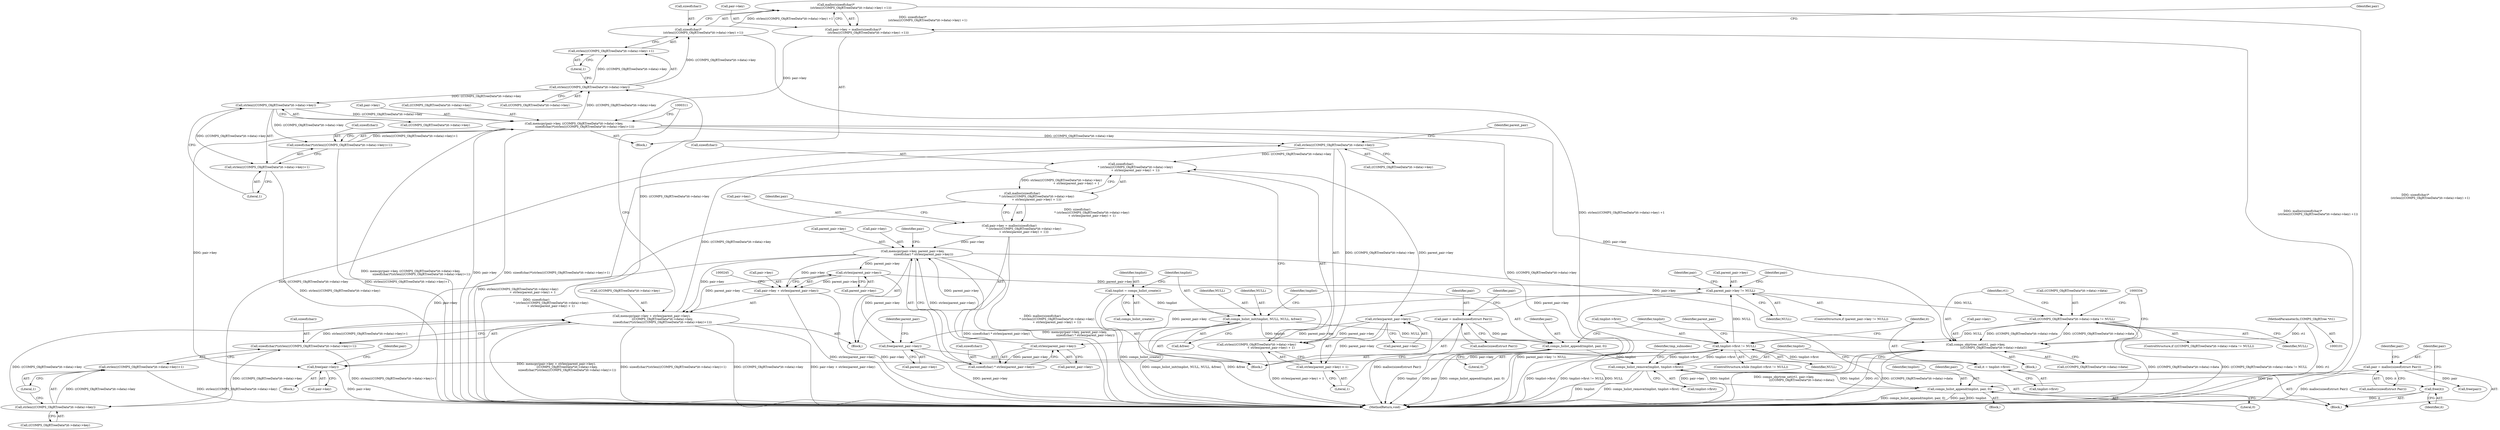 digraph "0_libcomps_e3a5d056633677959ad924a51758876d415e7046_1@API" {
"1000269" [label="(Call,malloc(sizeof(char)*\n                                (strlen(((COMPS_ObjRTreeData*)it->data)->key) +1)))"];
"1000270" [label="(Call,sizeof(char)*\n                                (strlen(((COMPS_ObjRTreeData*)it->data)->key) +1))"];
"1000274" [label="(Call,strlen(((COMPS_ObjRTreeData*)it->data)->key))"];
"1000283" [label="(Call,memcpy(pair->key, ((COMPS_ObjRTreeData*)it->data)->key,\n                       sizeof(char)*(strlen(((COMPS_ObjRTreeData*)it->data)->key)+1)))"];
"1000265" [label="(Call,pair->key = malloc(sizeof(char)*\n                                (strlen(((COMPS_ObjRTreeData*)it->data)->key) +1)))"];
"1000269" [label="(Call,malloc(sizeof(char)*\n                                (strlen(((COMPS_ObjRTreeData*)it->data)->key) +1)))"];
"1000298" [label="(Call,strlen(((COMPS_ObjRTreeData*)it->data)->key))"];
"1000294" [label="(Call,sizeof(char)*(strlen(((COMPS_ObjRTreeData*)it->data)->key)+1))"];
"1000234" [label="(Call,memcpy(pair->key + strlen(parent_pair->key),\n                       ((COMPS_ObjRTreeData*)it->data)->key,\n                       sizeof(char)*(strlen(((COMPS_ObjRTreeData*)it->data)->key)+1)))"];
"1000220" [label="(Call,memcpy(pair->key, parent_pair->key,\n                       sizeof(char) * strlen(parent_pair->key)))"];
"1000197" [label="(Call,pair->key = malloc(sizeof(char)\n                               * (strlen(((COMPS_ObjRTreeData*)it->data)->key)\n                               + strlen(parent_pair->key) + 1)))"];
"1000201" [label="(Call,malloc(sizeof(char)\n                               * (strlen(((COMPS_ObjRTreeData*)it->data)->key)\n                               + strlen(parent_pair->key) + 1)))"];
"1000202" [label="(Call,sizeof(char)\n                               * (strlen(((COMPS_ObjRTreeData*)it->data)->key)\n                               + strlen(parent_pair->key) + 1))"];
"1000206" [label="(Call,strlen(((COMPS_ObjRTreeData*)it->data)->key))"];
"1000215" [label="(Call,strlen(parent_pair->key))"];
"1000191" [label="(Call,parent_pair->key != NULL)"];
"1000239" [label="(Call,strlen(parent_pair->key))"];
"1000140" [label="(Call,tmplist->first != NULL)"];
"1000151" [label="(Call,comps_hslist_remove(tmplist, tmplist->first))"];
"1000341" [label="(Call,comps_hslist_append(tmplist, pair, 0))"];
"1000174" [label="(Call,pair = malloc(sizeof(struct Pair)))"];
"1000135" [label="(Call,comps_hslist_append(tmplist, pair, 0))"];
"1000129" [label="(Call,comps_hslist_init(tmplist, NULL, NULL, &free))"];
"1000126" [label="(Call,tmplist = comps_hslist_create())"];
"1000109" [label="(Call,pair = malloc(sizeof(struct Pair)))"];
"1000308" [label="(Call,((COMPS_ObjRTreeData*)it->data)->data != NULL)"];
"1000318" [label="(Call,comps_objrtree_set(rt1, pair->key,\n                                      (((COMPS_ObjRTreeData*)it->data)->data)))"];
"1000102" [label="(MethodParameterIn,COMPS_ObjRTree *rt1)"];
"1000230" [label="(Call,strlen(parent_pair->key))"];
"1000227" [label="(Call,sizeof(char) * strlen(parent_pair->key))"];
"1000254" [label="(Call,strlen(((COMPS_ObjRTreeData*)it->data)->key))"];
"1000250" [label="(Call,sizeof(char)*(strlen(((COMPS_ObjRTreeData*)it->data)->key)+1))"];
"1000273" [label="(Call,strlen(((COMPS_ObjRTreeData*)it->data)->key) +1)"];
"1000297" [label="(Call,strlen(((COMPS_ObjRTreeData*)it->data)->key)+1)"];
"1000235" [label="(Call,pair->key + strlen(parent_pair->key))"];
"1000205" [label="(Call,strlen(((COMPS_ObjRTreeData*)it->data)->key)\n                               + strlen(parent_pair->key) + 1)"];
"1000214" [label="(Call,strlen(parent_pair->key) + 1)"];
"1000146" [label="(Call,it = tmplist->first)"];
"1000172" [label="(Call,free(it))"];
"1000347" [label="(Call,free(pair->key))"];
"1000353" [label="(Call,free(parent_pair->key))"];
"1000253" [label="(Call,strlen(((COMPS_ObjRTreeData*)it->data)->key)+1)"];
"1000109" [label="(Call,pair = malloc(sizeof(struct Pair)))"];
"1000131" [label="(Identifier,NULL)"];
"1000174" [label="(Call,pair = malloc(sizeof(struct Pair)))"];
"1000216" [label="(Call,parent_pair->key)"];
"1000235" [label="(Call,pair->key + strlen(parent_pair->key))"];
"1000234" [label="(Call,memcpy(pair->key + strlen(parent_pair->key),\n                       ((COMPS_ObjRTreeData*)it->data)->key,\n                       sizeof(char)*(strlen(((COMPS_ObjRTreeData*)it->data)->key)+1)))"];
"1000146" [label="(Call,it = tmplist->first)"];
"1000138" [label="(Literal,0)"];
"1000358" [label="(Identifier,parent_pair)"];
"1000133" [label="(Call,&free)"];
"1000173" [label="(Identifier,it)"];
"1000243" [label="(Call,((COMPS_ObjRTreeData*)it->data)->key)"];
"1000237" [label="(Identifier,pair)"];
"1000196" [label="(Block,)"];
"1000199" [label="(Identifier,pair)"];
"1000317" [label="(Block,)"];
"1000197" [label="(Call,pair->key = malloc(sizeof(char)\n                               * (strlen(((COMPS_ObjRTreeData*)it->data)->key)\n                               + strlen(parent_pair->key) + 1)))"];
"1000104" [label="(Block,)"];
"1000227" [label="(Call,sizeof(char) * strlen(parent_pair->key))"];
"1000130" [label="(Identifier,tmplist)"];
"1000220" [label="(Call,memcpy(pair->key, parent_pair->key,\n                       sizeof(char) * strlen(parent_pair->key)))"];
"1000236" [label="(Call,pair->key)"];
"1000346" [label="(Block,)"];
"1000140" [label="(Call,tmplist->first != NULL)"];
"1000102" [label="(MethodParameterIn,COMPS_ObjRTree *rt1)"];
"1000262" [label="(Literal,1)"];
"1000250" [label="(Call,sizeof(char)*(strlen(((COMPS_ObjRTreeData*)it->data)->key)+1))"];
"1000151" [label="(Call,comps_hslist_remove(tmplist, tmplist->first))"];
"1000273" [label="(Call,strlen(((COMPS_ObjRTreeData*)it->data)->key) +1)"];
"1000270" [label="(Call,sizeof(char)*\n                                (strlen(((COMPS_ObjRTreeData*)it->data)->key) +1))"];
"1000344" [label="(Literal,0)"];
"1000255" [label="(Call,((COMPS_ObjRTreeData*)it->data)->key)"];
"1000323" [label="(Call,((COMPS_ObjRTreeData*)it->data)->data)"];
"1000264" [label="(Block,)"];
"1000239" [label="(Call,strlen(parent_pair->key))"];
"1000353" [label="(Call,free(parent_pair->key))"];
"1000206" [label="(Call,strlen(((COMPS_ObjRTreeData*)it->data)->key))"];
"1000190" [label="(ControlStructure,if (parent_pair->key != NULL))"];
"1000298" [label="(Call,strlen(((COMPS_ObjRTreeData*)it->data)->key))"];
"1000191" [label="(Call,parent_pair->key != NULL)"];
"1000274" [label="(Call,strlen(((COMPS_ObjRTreeData*)it->data)->key))"];
"1000297" [label="(Call,strlen(((COMPS_ObjRTreeData*)it->data)->key)+1)"];
"1000198" [label="(Call,pair->key)"];
"1000203" [label="(Call,sizeof(char))"];
"1000136" [label="(Identifier,tmplist)"];
"1000116" [label="(Identifier,pair)"];
"1000285" [label="(Identifier,pair)"];
"1000181" [label="(Identifier,pair)"];
"1000110" [label="(Identifier,pair)"];
"1000343" [label="(Identifier,pair)"];
"1000282" [label="(Literal,1)"];
"1000347" [label="(Call,free(pair->key))"];
"1000284" [label="(Call,pair->key)"];
"1000142" [label="(Identifier,tmplist)"];
"1000253" [label="(Call,strlen(((COMPS_ObjRTreeData*)it->data)->key)+1)"];
"1000153" [label="(Call,tmplist->first)"];
"1000355" [label="(Identifier,parent_pair)"];
"1000127" [label="(Identifier,tmplist)"];
"1000299" [label="(Call,((COMPS_ObjRTreeData*)it->data)->key)"];
"1000308" [label="(Call,((COMPS_ObjRTreeData*)it->data)->data != NULL)"];
"1000230" [label="(Call,strlen(parent_pair->key))"];
"1000215" [label="(Call,strlen(parent_pair->key))"];
"1000147" [label="(Identifier,it)"];
"1000152" [label="(Identifier,tmplist)"];
"1000141" [label="(Call,tmplist->first)"];
"1000148" [label="(Call,tmplist->first)"];
"1000251" [label="(Call,sizeof(char))"];
"1000318" [label="(Call,comps_objrtree_set(rt1, pair->key,\n                                      (((COMPS_ObjRTreeData*)it->data)->data)))"];
"1000340" [label="(Block,)"];
"1000307" [label="(ControlStructure,if (((COMPS_ObjRTreeData*)it->data)->data != NULL))"];
"1000224" [label="(Call,parent_pair->key)"];
"1000132" [label="(Identifier,NULL)"];
"1000128" [label="(Call,comps_hslist_create())"];
"1000205" [label="(Call,strlen(((COMPS_ObjRTreeData*)it->data)->key)\n                               + strlen(parent_pair->key) + 1)"];
"1000214" [label="(Call,strlen(parent_pair->key) + 1)"];
"1000287" [label="(Call,((COMPS_ObjRTreeData*)it->data)->key)"];
"1000195" [label="(Identifier,NULL)"];
"1000351" [label="(Call,free(pair))"];
"1000111" [label="(Call,malloc(sizeof(struct Pair)))"];
"1000320" [label="(Call,pair->key)"];
"1000254" [label="(Call,strlen(((COMPS_ObjRTreeData*)it->data)->key))"];
"1000219" [label="(Literal,1)"];
"1000271" [label="(Call,sizeof(char))"];
"1000240" [label="(Call,parent_pair->key)"];
"1000316" [label="(Identifier,NULL)"];
"1000283" [label="(Call,memcpy(pair->key, ((COMPS_ObjRTreeData*)it->data)->key,\n                       sizeof(char)*(strlen(((COMPS_ObjRTreeData*)it->data)->key)+1)))"];
"1000172" [label="(Call,free(it))"];
"1000221" [label="(Call,pair->key)"];
"1000202" [label="(Call,sizeof(char)\n                               * (strlen(((COMPS_ObjRTreeData*)it->data)->key)\n                               + strlen(parent_pair->key) + 1))"];
"1000217" [label="(Identifier,parent_pair)"];
"1000207" [label="(Call,((COMPS_ObjRTreeData*)it->data)->key)"];
"1000269" [label="(Call,malloc(sizeof(char)*\n                                (strlen(((COMPS_ObjRTreeData*)it->data)->key) +1)))"];
"1000275" [label="(Call,((COMPS_ObjRTreeData*)it->data)->key)"];
"1000294" [label="(Call,sizeof(char)*(strlen(((COMPS_ObjRTreeData*)it->data)->key)+1))"];
"1000354" [label="(Call,parent_pair->key)"];
"1000309" [label="(Call,((COMPS_ObjRTreeData*)it->data)->data)"];
"1000231" [label="(Call,parent_pair->key)"];
"1000175" [label="(Identifier,pair)"];
"1000228" [label="(Call,sizeof(char))"];
"1000139" [label="(ControlStructure,while (tmplist->first != NULL))"];
"1000144" [label="(Identifier,NULL)"];
"1000192" [label="(Call,parent_pair->key)"];
"1000201" [label="(Call,malloc(sizeof(char)\n                               * (strlen(((COMPS_ObjRTreeData*)it->data)->key)\n                               + strlen(parent_pair->key) + 1)))"];
"1000129" [label="(Call,comps_hslist_init(tmplist, NULL, NULL, &free))"];
"1000176" [label="(Call,malloc(sizeof(struct Pair)))"];
"1000137" [label="(Identifier,pair)"];
"1000319" [label="(Identifier,rt1)"];
"1000267" [label="(Identifier,pair)"];
"1000222" [label="(Identifier,pair)"];
"1000341" [label="(Call,comps_hslist_append(tmplist, pair, 0))"];
"1000352" [label="(Identifier,pair)"];
"1000157" [label="(Identifier,tmp_subnodes)"];
"1000295" [label="(Call,sizeof(char))"];
"1000348" [label="(Call,pair->key)"];
"1000359" [label="(MethodReturn,void)"];
"1000342" [label="(Identifier,tmplist)"];
"1000135" [label="(Call,comps_hslist_append(tmplist, pair, 0))"];
"1000306" [label="(Literal,1)"];
"1000265" [label="(Call,pair->key = malloc(sizeof(char)*\n                                (strlen(((COMPS_ObjRTreeData*)it->data)->key) +1)))"];
"1000126" [label="(Call,tmplist = comps_hslist_create())"];
"1000145" [label="(Block,)"];
"1000266" [label="(Call,pair->key)"];
"1000269" -> "1000265"  [label="AST: "];
"1000269" -> "1000270"  [label="CFG: "];
"1000270" -> "1000269"  [label="AST: "];
"1000265" -> "1000269"  [label="CFG: "];
"1000269" -> "1000359"  [label="DDG: sizeof(char)*\n                                (strlen(((COMPS_ObjRTreeData*)it->data)->key) +1)"];
"1000269" -> "1000265"  [label="DDG: sizeof(char)*\n                                (strlen(((COMPS_ObjRTreeData*)it->data)->key) +1)"];
"1000270" -> "1000269"  [label="DDG: strlen(((COMPS_ObjRTreeData*)it->data)->key) +1"];
"1000270" -> "1000273"  [label="CFG: "];
"1000271" -> "1000270"  [label="AST: "];
"1000273" -> "1000270"  [label="AST: "];
"1000270" -> "1000359"  [label="DDG: strlen(((COMPS_ObjRTreeData*)it->data)->key) +1"];
"1000274" -> "1000270"  [label="DDG: ((COMPS_ObjRTreeData*)it->data)->key"];
"1000274" -> "1000273"  [label="AST: "];
"1000274" -> "1000275"  [label="CFG: "];
"1000275" -> "1000274"  [label="AST: "];
"1000282" -> "1000274"  [label="CFG: "];
"1000274" -> "1000273"  [label="DDG: ((COMPS_ObjRTreeData*)it->data)->key"];
"1000283" -> "1000274"  [label="DDG: ((COMPS_ObjRTreeData*)it->data)->key"];
"1000234" -> "1000274"  [label="DDG: ((COMPS_ObjRTreeData*)it->data)->key"];
"1000274" -> "1000298"  [label="DDG: ((COMPS_ObjRTreeData*)it->data)->key"];
"1000283" -> "1000264"  [label="AST: "];
"1000283" -> "1000294"  [label="CFG: "];
"1000284" -> "1000283"  [label="AST: "];
"1000287" -> "1000283"  [label="AST: "];
"1000294" -> "1000283"  [label="AST: "];
"1000311" -> "1000283"  [label="CFG: "];
"1000283" -> "1000359"  [label="DDG: pair->key"];
"1000283" -> "1000359"  [label="DDG: sizeof(char)*(strlen(((COMPS_ObjRTreeData*)it->data)->key)+1)"];
"1000283" -> "1000359"  [label="DDG: ((COMPS_ObjRTreeData*)it->data)->key"];
"1000283" -> "1000359"  [label="DDG: memcpy(pair->key, ((COMPS_ObjRTreeData*)it->data)->key,\n                       sizeof(char)*(strlen(((COMPS_ObjRTreeData*)it->data)->key)+1))"];
"1000283" -> "1000206"  [label="DDG: ((COMPS_ObjRTreeData*)it->data)->key"];
"1000265" -> "1000283"  [label="DDG: pair->key"];
"1000298" -> "1000283"  [label="DDG: ((COMPS_ObjRTreeData*)it->data)->key"];
"1000294" -> "1000283"  [label="DDG: strlen(((COMPS_ObjRTreeData*)it->data)->key)+1"];
"1000283" -> "1000318"  [label="DDG: pair->key"];
"1000283" -> "1000347"  [label="DDG: pair->key"];
"1000265" -> "1000264"  [label="AST: "];
"1000266" -> "1000265"  [label="AST: "];
"1000285" -> "1000265"  [label="CFG: "];
"1000265" -> "1000359"  [label="DDG: malloc(sizeof(char)*\n                                (strlen(((COMPS_ObjRTreeData*)it->data)->key) +1))"];
"1000298" -> "1000297"  [label="AST: "];
"1000298" -> "1000299"  [label="CFG: "];
"1000299" -> "1000298"  [label="AST: "];
"1000306" -> "1000298"  [label="CFG: "];
"1000298" -> "1000294"  [label="DDG: ((COMPS_ObjRTreeData*)it->data)->key"];
"1000298" -> "1000297"  [label="DDG: ((COMPS_ObjRTreeData*)it->data)->key"];
"1000294" -> "1000297"  [label="CFG: "];
"1000295" -> "1000294"  [label="AST: "];
"1000297" -> "1000294"  [label="AST: "];
"1000294" -> "1000359"  [label="DDG: strlen(((COMPS_ObjRTreeData*)it->data)->key)+1"];
"1000234" -> "1000196"  [label="AST: "];
"1000234" -> "1000250"  [label="CFG: "];
"1000235" -> "1000234"  [label="AST: "];
"1000243" -> "1000234"  [label="AST: "];
"1000250" -> "1000234"  [label="AST: "];
"1000311" -> "1000234"  [label="CFG: "];
"1000234" -> "1000359"  [label="DDG: pair->key + strlen(parent_pair->key)"];
"1000234" -> "1000359"  [label="DDG: memcpy(pair->key + strlen(parent_pair->key),\n                       ((COMPS_ObjRTreeData*)it->data)->key,\n                       sizeof(char)*(strlen(((COMPS_ObjRTreeData*)it->data)->key)+1))"];
"1000234" -> "1000359"  [label="DDG: sizeof(char)*(strlen(((COMPS_ObjRTreeData*)it->data)->key)+1)"];
"1000234" -> "1000359"  [label="DDG: ((COMPS_ObjRTreeData*)it->data)->key"];
"1000234" -> "1000206"  [label="DDG: ((COMPS_ObjRTreeData*)it->data)->key"];
"1000220" -> "1000234"  [label="DDG: pair->key"];
"1000239" -> "1000234"  [label="DDG: parent_pair->key"];
"1000254" -> "1000234"  [label="DDG: ((COMPS_ObjRTreeData*)it->data)->key"];
"1000250" -> "1000234"  [label="DDG: strlen(((COMPS_ObjRTreeData*)it->data)->key)+1"];
"1000220" -> "1000196"  [label="AST: "];
"1000220" -> "1000227"  [label="CFG: "];
"1000221" -> "1000220"  [label="AST: "];
"1000224" -> "1000220"  [label="AST: "];
"1000227" -> "1000220"  [label="AST: "];
"1000237" -> "1000220"  [label="CFG: "];
"1000220" -> "1000359"  [label="DDG: sizeof(char) * strlen(parent_pair->key)"];
"1000220" -> "1000359"  [label="DDG: memcpy(pair->key, parent_pair->key,\n                       sizeof(char) * strlen(parent_pair->key))"];
"1000197" -> "1000220"  [label="DDG: pair->key"];
"1000230" -> "1000220"  [label="DDG: parent_pair->key"];
"1000227" -> "1000220"  [label="DDG: strlen(parent_pair->key)"];
"1000220" -> "1000235"  [label="DDG: pair->key"];
"1000220" -> "1000239"  [label="DDG: parent_pair->key"];
"1000220" -> "1000318"  [label="DDG: pair->key"];
"1000220" -> "1000347"  [label="DDG: pair->key"];
"1000197" -> "1000196"  [label="AST: "];
"1000197" -> "1000201"  [label="CFG: "];
"1000198" -> "1000197"  [label="AST: "];
"1000201" -> "1000197"  [label="AST: "];
"1000222" -> "1000197"  [label="CFG: "];
"1000197" -> "1000359"  [label="DDG: malloc(sizeof(char)\n                               * (strlen(((COMPS_ObjRTreeData*)it->data)->key)\n                               + strlen(parent_pair->key) + 1))"];
"1000201" -> "1000197"  [label="DDG: sizeof(char)\n                               * (strlen(((COMPS_ObjRTreeData*)it->data)->key)\n                               + strlen(parent_pair->key) + 1)"];
"1000201" -> "1000202"  [label="CFG: "];
"1000202" -> "1000201"  [label="AST: "];
"1000201" -> "1000359"  [label="DDG: sizeof(char)\n                               * (strlen(((COMPS_ObjRTreeData*)it->data)->key)\n                               + strlen(parent_pair->key) + 1)"];
"1000202" -> "1000201"  [label="DDG: strlen(((COMPS_ObjRTreeData*)it->data)->key)\n                               + strlen(parent_pair->key) + 1"];
"1000202" -> "1000205"  [label="CFG: "];
"1000203" -> "1000202"  [label="AST: "];
"1000205" -> "1000202"  [label="AST: "];
"1000202" -> "1000359"  [label="DDG: strlen(((COMPS_ObjRTreeData*)it->data)->key)\n                               + strlen(parent_pair->key) + 1"];
"1000206" -> "1000202"  [label="DDG: ((COMPS_ObjRTreeData*)it->data)->key"];
"1000215" -> "1000202"  [label="DDG: parent_pair->key"];
"1000206" -> "1000205"  [label="AST: "];
"1000206" -> "1000207"  [label="CFG: "];
"1000207" -> "1000206"  [label="AST: "];
"1000217" -> "1000206"  [label="CFG: "];
"1000206" -> "1000205"  [label="DDG: ((COMPS_ObjRTreeData*)it->data)->key"];
"1000206" -> "1000254"  [label="DDG: ((COMPS_ObjRTreeData*)it->data)->key"];
"1000215" -> "1000214"  [label="AST: "];
"1000215" -> "1000216"  [label="CFG: "];
"1000216" -> "1000215"  [label="AST: "];
"1000219" -> "1000215"  [label="CFG: "];
"1000215" -> "1000205"  [label="DDG: parent_pair->key"];
"1000215" -> "1000214"  [label="DDG: parent_pair->key"];
"1000191" -> "1000215"  [label="DDG: parent_pair->key"];
"1000215" -> "1000230"  [label="DDG: parent_pair->key"];
"1000191" -> "1000190"  [label="AST: "];
"1000191" -> "1000195"  [label="CFG: "];
"1000192" -> "1000191"  [label="AST: "];
"1000195" -> "1000191"  [label="AST: "];
"1000199" -> "1000191"  [label="CFG: "];
"1000267" -> "1000191"  [label="CFG: "];
"1000191" -> "1000359"  [label="DDG: parent_pair->key != NULL"];
"1000239" -> "1000191"  [label="DDG: parent_pair->key"];
"1000140" -> "1000191"  [label="DDG: NULL"];
"1000191" -> "1000308"  [label="DDG: NULL"];
"1000191" -> "1000353"  [label="DDG: parent_pair->key"];
"1000239" -> "1000235"  [label="AST: "];
"1000239" -> "1000240"  [label="CFG: "];
"1000240" -> "1000239"  [label="AST: "];
"1000235" -> "1000239"  [label="CFG: "];
"1000239" -> "1000235"  [label="DDG: parent_pair->key"];
"1000239" -> "1000353"  [label="DDG: parent_pair->key"];
"1000140" -> "1000139"  [label="AST: "];
"1000140" -> "1000144"  [label="CFG: "];
"1000141" -> "1000140"  [label="AST: "];
"1000144" -> "1000140"  [label="AST: "];
"1000147" -> "1000140"  [label="CFG: "];
"1000355" -> "1000140"  [label="CFG: "];
"1000140" -> "1000359"  [label="DDG: tmplist->first"];
"1000140" -> "1000359"  [label="DDG: tmplist->first != NULL"];
"1000140" -> "1000359"  [label="DDG: NULL"];
"1000151" -> "1000140"  [label="DDG: tmplist->first"];
"1000308" -> "1000140"  [label="DDG: NULL"];
"1000129" -> "1000140"  [label="DDG: NULL"];
"1000140" -> "1000146"  [label="DDG: tmplist->first"];
"1000140" -> "1000151"  [label="DDG: tmplist->first"];
"1000151" -> "1000145"  [label="AST: "];
"1000151" -> "1000153"  [label="CFG: "];
"1000152" -> "1000151"  [label="AST: "];
"1000153" -> "1000151"  [label="AST: "];
"1000157" -> "1000151"  [label="CFG: "];
"1000151" -> "1000359"  [label="DDG: comps_hslist_remove(tmplist, tmplist->first)"];
"1000151" -> "1000359"  [label="DDG: tmplist"];
"1000341" -> "1000151"  [label="DDG: tmplist"];
"1000135" -> "1000151"  [label="DDG: tmplist"];
"1000151" -> "1000341"  [label="DDG: tmplist"];
"1000341" -> "1000340"  [label="AST: "];
"1000341" -> "1000344"  [label="CFG: "];
"1000342" -> "1000341"  [label="AST: "];
"1000343" -> "1000341"  [label="AST: "];
"1000344" -> "1000341"  [label="AST: "];
"1000142" -> "1000341"  [label="CFG: "];
"1000341" -> "1000359"  [label="DDG: pair"];
"1000341" -> "1000359"  [label="DDG: tmplist"];
"1000341" -> "1000359"  [label="DDG: comps_hslist_append(tmplist, pair, 0)"];
"1000174" -> "1000341"  [label="DDG: pair"];
"1000174" -> "1000145"  [label="AST: "];
"1000174" -> "1000176"  [label="CFG: "];
"1000175" -> "1000174"  [label="AST: "];
"1000176" -> "1000174"  [label="AST: "];
"1000181" -> "1000174"  [label="CFG: "];
"1000174" -> "1000359"  [label="DDG: malloc(sizeof(struct Pair))"];
"1000174" -> "1000351"  [label="DDG: pair"];
"1000135" -> "1000104"  [label="AST: "];
"1000135" -> "1000138"  [label="CFG: "];
"1000136" -> "1000135"  [label="AST: "];
"1000137" -> "1000135"  [label="AST: "];
"1000138" -> "1000135"  [label="AST: "];
"1000142" -> "1000135"  [label="CFG: "];
"1000135" -> "1000359"  [label="DDG: comps_hslist_append(tmplist, pair, 0)"];
"1000135" -> "1000359"  [label="DDG: tmplist"];
"1000135" -> "1000359"  [label="DDG: pair"];
"1000129" -> "1000135"  [label="DDG: tmplist"];
"1000109" -> "1000135"  [label="DDG: pair"];
"1000129" -> "1000104"  [label="AST: "];
"1000129" -> "1000133"  [label="CFG: "];
"1000130" -> "1000129"  [label="AST: "];
"1000131" -> "1000129"  [label="AST: "];
"1000132" -> "1000129"  [label="AST: "];
"1000133" -> "1000129"  [label="AST: "];
"1000136" -> "1000129"  [label="CFG: "];
"1000129" -> "1000359"  [label="DDG: comps_hslist_init(tmplist, NULL, NULL, &free)"];
"1000129" -> "1000359"  [label="DDG: &free"];
"1000126" -> "1000129"  [label="DDG: tmplist"];
"1000126" -> "1000104"  [label="AST: "];
"1000126" -> "1000128"  [label="CFG: "];
"1000127" -> "1000126"  [label="AST: "];
"1000128" -> "1000126"  [label="AST: "];
"1000130" -> "1000126"  [label="CFG: "];
"1000126" -> "1000359"  [label="DDG: comps_hslist_create()"];
"1000109" -> "1000104"  [label="AST: "];
"1000109" -> "1000111"  [label="CFG: "];
"1000110" -> "1000109"  [label="AST: "];
"1000111" -> "1000109"  [label="AST: "];
"1000116" -> "1000109"  [label="CFG: "];
"1000109" -> "1000359"  [label="DDG: malloc(sizeof(struct Pair))"];
"1000308" -> "1000307"  [label="AST: "];
"1000308" -> "1000316"  [label="CFG: "];
"1000309" -> "1000308"  [label="AST: "];
"1000316" -> "1000308"  [label="AST: "];
"1000319" -> "1000308"  [label="CFG: "];
"1000334" -> "1000308"  [label="CFG: "];
"1000308" -> "1000359"  [label="DDG: ((COMPS_ObjRTreeData*)it->data)->data"];
"1000308" -> "1000359"  [label="DDG: ((COMPS_ObjRTreeData*)it->data)->data != NULL"];
"1000318" -> "1000308"  [label="DDG: ((COMPS_ObjRTreeData*)it->data)->data"];
"1000308" -> "1000318"  [label="DDG: ((COMPS_ObjRTreeData*)it->data)->data"];
"1000318" -> "1000317"  [label="AST: "];
"1000318" -> "1000323"  [label="CFG: "];
"1000319" -> "1000318"  [label="AST: "];
"1000320" -> "1000318"  [label="AST: "];
"1000323" -> "1000318"  [label="AST: "];
"1000334" -> "1000318"  [label="CFG: "];
"1000318" -> "1000359"  [label="DDG: comps_objrtree_set(rt1, pair->key,\n                                      (((COMPS_ObjRTreeData*)it->data)->data))"];
"1000318" -> "1000359"  [label="DDG: rt1"];
"1000318" -> "1000359"  [label="DDG: ((COMPS_ObjRTreeData*)it->data)->data"];
"1000318" -> "1000359"  [label="DDG: pair->key"];
"1000102" -> "1000318"  [label="DDG: rt1"];
"1000318" -> "1000347"  [label="DDG: pair->key"];
"1000102" -> "1000101"  [label="AST: "];
"1000102" -> "1000359"  [label="DDG: rt1"];
"1000230" -> "1000227"  [label="AST: "];
"1000230" -> "1000231"  [label="CFG: "];
"1000231" -> "1000230"  [label="AST: "];
"1000227" -> "1000230"  [label="CFG: "];
"1000230" -> "1000227"  [label="DDG: parent_pair->key"];
"1000228" -> "1000227"  [label="AST: "];
"1000254" -> "1000253"  [label="AST: "];
"1000254" -> "1000255"  [label="CFG: "];
"1000255" -> "1000254"  [label="AST: "];
"1000262" -> "1000254"  [label="CFG: "];
"1000254" -> "1000250"  [label="DDG: ((COMPS_ObjRTreeData*)it->data)->key"];
"1000254" -> "1000253"  [label="DDG: ((COMPS_ObjRTreeData*)it->data)->key"];
"1000250" -> "1000253"  [label="CFG: "];
"1000251" -> "1000250"  [label="AST: "];
"1000253" -> "1000250"  [label="AST: "];
"1000250" -> "1000359"  [label="DDG: strlen(((COMPS_ObjRTreeData*)it->data)->key)+1"];
"1000273" -> "1000282"  [label="CFG: "];
"1000282" -> "1000273"  [label="AST: "];
"1000297" -> "1000306"  [label="CFG: "];
"1000306" -> "1000297"  [label="AST: "];
"1000297" -> "1000359"  [label="DDG: strlen(((COMPS_ObjRTreeData*)it->data)->key)"];
"1000236" -> "1000235"  [label="AST: "];
"1000245" -> "1000235"  [label="CFG: "];
"1000235" -> "1000359"  [label="DDG: pair->key"];
"1000235" -> "1000359"  [label="DDG: strlen(parent_pair->key)"];
"1000205" -> "1000214"  [label="CFG: "];
"1000214" -> "1000205"  [label="AST: "];
"1000205" -> "1000359"  [label="DDG: strlen(parent_pair->key) + 1"];
"1000214" -> "1000219"  [label="CFG: "];
"1000219" -> "1000214"  [label="AST: "];
"1000146" -> "1000145"  [label="AST: "];
"1000146" -> "1000148"  [label="CFG: "];
"1000147" -> "1000146"  [label="AST: "];
"1000148" -> "1000146"  [label="AST: "];
"1000152" -> "1000146"  [label="CFG: "];
"1000146" -> "1000172"  [label="DDG: it"];
"1000172" -> "1000145"  [label="AST: "];
"1000172" -> "1000173"  [label="CFG: "];
"1000173" -> "1000172"  [label="AST: "];
"1000175" -> "1000172"  [label="CFG: "];
"1000172" -> "1000359"  [label="DDG: it"];
"1000347" -> "1000346"  [label="AST: "];
"1000347" -> "1000348"  [label="CFG: "];
"1000348" -> "1000347"  [label="AST: "];
"1000352" -> "1000347"  [label="CFG: "];
"1000347" -> "1000359"  [label="DDG: pair->key"];
"1000353" -> "1000104"  [label="AST: "];
"1000353" -> "1000354"  [label="CFG: "];
"1000354" -> "1000353"  [label="AST: "];
"1000358" -> "1000353"  [label="CFG: "];
"1000353" -> "1000359"  [label="DDG: parent_pair->key"];
"1000253" -> "1000262"  [label="CFG: "];
"1000262" -> "1000253"  [label="AST: "];
"1000253" -> "1000359"  [label="DDG: strlen(((COMPS_ObjRTreeData*)it->data)->key)"];
}
